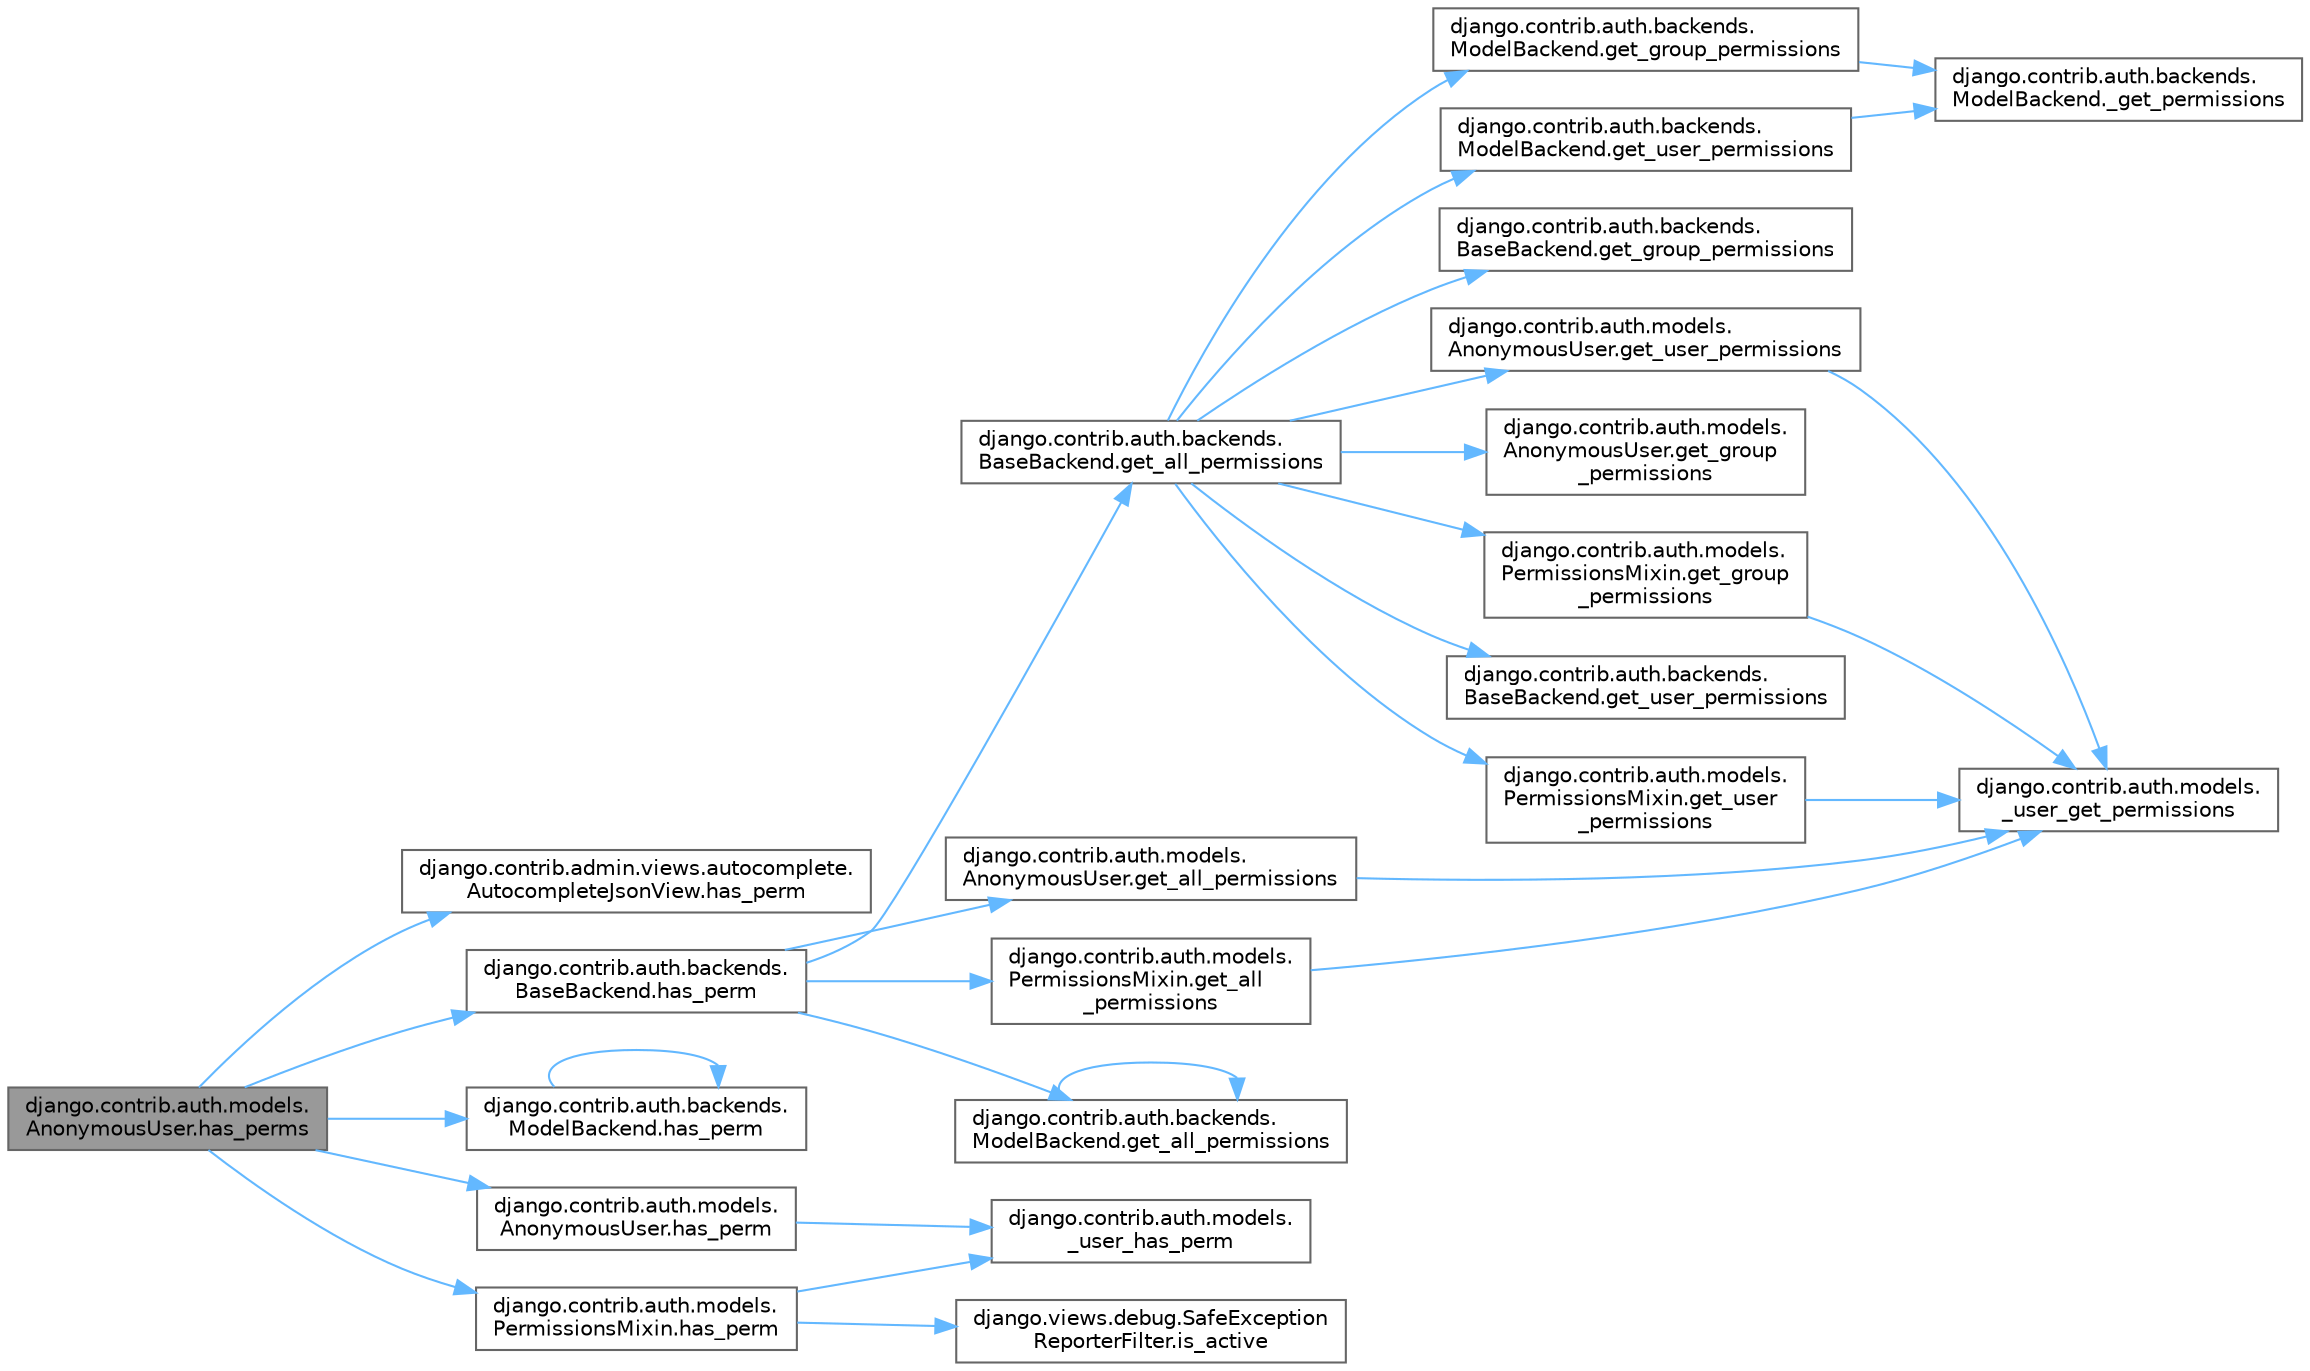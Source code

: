 digraph "django.contrib.auth.models.AnonymousUser.has_perms"
{
 // LATEX_PDF_SIZE
  bgcolor="transparent";
  edge [fontname=Helvetica,fontsize=10,labelfontname=Helvetica,labelfontsize=10];
  node [fontname=Helvetica,fontsize=10,shape=box,height=0.2,width=0.4];
  rankdir="LR";
  Node1 [id="Node000001",label="django.contrib.auth.models.\lAnonymousUser.has_perms",height=0.2,width=0.4,color="gray40", fillcolor="grey60", style="filled", fontcolor="black",tooltip=" "];
  Node1 -> Node2 [id="edge1_Node000001_Node000002",color="steelblue1",style="solid",tooltip=" "];
  Node2 [id="Node000002",label="django.contrib.admin.views.autocomplete.\lAutocompleteJsonView.has_perm",height=0.2,width=0.4,color="grey40", fillcolor="white", style="filled",URL="$classdjango_1_1contrib_1_1admin_1_1views_1_1autocomplete_1_1_autocomplete_json_view.html#aa14ac0e0041af4689f2613b174242511",tooltip=" "];
  Node1 -> Node3 [id="edge2_Node000001_Node000003",color="steelblue1",style="solid",tooltip=" "];
  Node3 [id="Node000003",label="django.contrib.auth.backends.\lBaseBackend.has_perm",height=0.2,width=0.4,color="grey40", fillcolor="white", style="filled",URL="$classdjango_1_1contrib_1_1auth_1_1backends_1_1_base_backend.html#a54b5f90cd6449123239f59649b82c7d4",tooltip=" "];
  Node3 -> Node4 [id="edge3_Node000003_Node000004",color="steelblue1",style="solid",tooltip=" "];
  Node4 [id="Node000004",label="django.contrib.auth.backends.\lBaseBackend.get_all_permissions",height=0.2,width=0.4,color="grey40", fillcolor="white", style="filled",URL="$classdjango_1_1contrib_1_1auth_1_1backends_1_1_base_backend.html#a7cd08401e3d218b28aadf023a10220c6",tooltip=" "];
  Node4 -> Node5 [id="edge4_Node000004_Node000005",color="steelblue1",style="solid",tooltip=" "];
  Node5 [id="Node000005",label="django.contrib.auth.backends.\lBaseBackend.get_group_permissions",height=0.2,width=0.4,color="grey40", fillcolor="white", style="filled",URL="$classdjango_1_1contrib_1_1auth_1_1backends_1_1_base_backend.html#aa14c91e7952a3a2a43bfe6e20d014ee3",tooltip=" "];
  Node4 -> Node6 [id="edge5_Node000004_Node000006",color="steelblue1",style="solid",tooltip=" "];
  Node6 [id="Node000006",label="django.contrib.auth.backends.\lModelBackend.get_group_permissions",height=0.2,width=0.4,color="grey40", fillcolor="white", style="filled",URL="$classdjango_1_1contrib_1_1auth_1_1backends_1_1_model_backend.html#abaec0edf76c4e14a754d0f0cf7f72ce8",tooltip=" "];
  Node6 -> Node7 [id="edge6_Node000006_Node000007",color="steelblue1",style="solid",tooltip=" "];
  Node7 [id="Node000007",label="django.contrib.auth.backends.\lModelBackend._get_permissions",height=0.2,width=0.4,color="grey40", fillcolor="white", style="filled",URL="$classdjango_1_1contrib_1_1auth_1_1backends_1_1_model_backend.html#a0ceda03103ca814610abc3dfc18cc25e",tooltip=" "];
  Node4 -> Node8 [id="edge7_Node000004_Node000008",color="steelblue1",style="solid",tooltip=" "];
  Node8 [id="Node000008",label="django.contrib.auth.models.\lAnonymousUser.get_group\l_permissions",height=0.2,width=0.4,color="grey40", fillcolor="white", style="filled",URL="$classdjango_1_1contrib_1_1auth_1_1models_1_1_anonymous_user.html#a0dc1e274d52deef76799b7d8abbd4be5",tooltip=" "];
  Node4 -> Node9 [id="edge8_Node000004_Node000009",color="steelblue1",style="solid",tooltip=" "];
  Node9 [id="Node000009",label="django.contrib.auth.models.\lPermissionsMixin.get_group\l_permissions",height=0.2,width=0.4,color="grey40", fillcolor="white", style="filled",URL="$classdjango_1_1contrib_1_1auth_1_1models_1_1_permissions_mixin.html#ad388ebc3987f6b65b737d4c6cfa79009",tooltip=" "];
  Node9 -> Node10 [id="edge9_Node000009_Node000010",color="steelblue1",style="solid",tooltip=" "];
  Node10 [id="Node000010",label="django.contrib.auth.models.\l_user_get_permissions",height=0.2,width=0.4,color="grey40", fillcolor="white", style="filled",URL="$namespacedjango_1_1contrib_1_1auth_1_1models.html#a8099fae7782c268569d1ea91533f33af",tooltip=" "];
  Node4 -> Node11 [id="edge10_Node000004_Node000011",color="steelblue1",style="solid",tooltip=" "];
  Node11 [id="Node000011",label="django.contrib.auth.backends.\lBaseBackend.get_user_permissions",height=0.2,width=0.4,color="grey40", fillcolor="white", style="filled",URL="$classdjango_1_1contrib_1_1auth_1_1backends_1_1_base_backend.html#a863902a2c1171ac1ea9b6cf42b17bf1c",tooltip=" "];
  Node4 -> Node12 [id="edge11_Node000004_Node000012",color="steelblue1",style="solid",tooltip=" "];
  Node12 [id="Node000012",label="django.contrib.auth.backends.\lModelBackend.get_user_permissions",height=0.2,width=0.4,color="grey40", fillcolor="white", style="filled",URL="$classdjango_1_1contrib_1_1auth_1_1backends_1_1_model_backend.html#a9c1076b80494436a3eedf13c7bf293c3",tooltip=" "];
  Node12 -> Node7 [id="edge12_Node000012_Node000007",color="steelblue1",style="solid",tooltip=" "];
  Node4 -> Node13 [id="edge13_Node000004_Node000013",color="steelblue1",style="solid",tooltip=" "];
  Node13 [id="Node000013",label="django.contrib.auth.models.\lAnonymousUser.get_user_permissions",height=0.2,width=0.4,color="grey40", fillcolor="white", style="filled",URL="$classdjango_1_1contrib_1_1auth_1_1models_1_1_anonymous_user.html#a6ae6ce54cb3ee98b0a12ed8cb950e8cc",tooltip=" "];
  Node13 -> Node10 [id="edge14_Node000013_Node000010",color="steelblue1",style="solid",tooltip=" "];
  Node4 -> Node14 [id="edge15_Node000004_Node000014",color="steelblue1",style="solid",tooltip=" "];
  Node14 [id="Node000014",label="django.contrib.auth.models.\lPermissionsMixin.get_user\l_permissions",height=0.2,width=0.4,color="grey40", fillcolor="white", style="filled",URL="$classdjango_1_1contrib_1_1auth_1_1models_1_1_permissions_mixin.html#ab1dfafd9fdbc03890b9cc99f77c2574e",tooltip=" "];
  Node14 -> Node10 [id="edge16_Node000014_Node000010",color="steelblue1",style="solid",tooltip=" "];
  Node3 -> Node15 [id="edge17_Node000003_Node000015",color="steelblue1",style="solid",tooltip=" "];
  Node15 [id="Node000015",label="django.contrib.auth.backends.\lModelBackend.get_all_permissions",height=0.2,width=0.4,color="grey40", fillcolor="white", style="filled",URL="$classdjango_1_1contrib_1_1auth_1_1backends_1_1_model_backend.html#ae6d34e3de3318c034667cf5a3234a53f",tooltip=" "];
  Node15 -> Node15 [id="edge18_Node000015_Node000015",color="steelblue1",style="solid",tooltip=" "];
  Node3 -> Node16 [id="edge19_Node000003_Node000016",color="steelblue1",style="solid",tooltip=" "];
  Node16 [id="Node000016",label="django.contrib.auth.models.\lAnonymousUser.get_all_permissions",height=0.2,width=0.4,color="grey40", fillcolor="white", style="filled",URL="$classdjango_1_1contrib_1_1auth_1_1models_1_1_anonymous_user.html#afa3515aa4696dffc5d03c17c731092d4",tooltip=" "];
  Node16 -> Node10 [id="edge20_Node000016_Node000010",color="steelblue1",style="solid",tooltip=" "];
  Node3 -> Node17 [id="edge21_Node000003_Node000017",color="steelblue1",style="solid",tooltip=" "];
  Node17 [id="Node000017",label="django.contrib.auth.models.\lPermissionsMixin.get_all\l_permissions",height=0.2,width=0.4,color="grey40", fillcolor="white", style="filled",URL="$classdjango_1_1contrib_1_1auth_1_1models_1_1_permissions_mixin.html#a9a3d36741779a96f8ba89718a3df98f2",tooltip=" "];
  Node17 -> Node10 [id="edge22_Node000017_Node000010",color="steelblue1",style="solid",tooltip=" "];
  Node1 -> Node18 [id="edge23_Node000001_Node000018",color="steelblue1",style="solid",tooltip=" "];
  Node18 [id="Node000018",label="django.contrib.auth.backends.\lModelBackend.has_perm",height=0.2,width=0.4,color="grey40", fillcolor="white", style="filled",URL="$classdjango_1_1contrib_1_1auth_1_1backends_1_1_model_backend.html#a769db3de2820b1bec0bb949067e5bea9",tooltip=" "];
  Node18 -> Node18 [id="edge24_Node000018_Node000018",color="steelblue1",style="solid",tooltip=" "];
  Node1 -> Node19 [id="edge25_Node000001_Node000019",color="steelblue1",style="solid",tooltip=" "];
  Node19 [id="Node000019",label="django.contrib.auth.models.\lAnonymousUser.has_perm",height=0.2,width=0.4,color="grey40", fillcolor="white", style="filled",URL="$classdjango_1_1contrib_1_1auth_1_1models_1_1_anonymous_user.html#afe31ff4c3fe8c730ffbb9b26bad619aa",tooltip=" "];
  Node19 -> Node20 [id="edge26_Node000019_Node000020",color="steelblue1",style="solid",tooltip=" "];
  Node20 [id="Node000020",label="django.contrib.auth.models.\l_user_has_perm",height=0.2,width=0.4,color="grey40", fillcolor="white", style="filled",URL="$namespacedjango_1_1contrib_1_1auth_1_1models.html#ae92bab7b3e5902106f60cc1ed6b12d85",tooltip=" "];
  Node1 -> Node21 [id="edge27_Node000001_Node000021",color="steelblue1",style="solid",tooltip=" "];
  Node21 [id="Node000021",label="django.contrib.auth.models.\lPermissionsMixin.has_perm",height=0.2,width=0.4,color="grey40", fillcolor="white", style="filled",URL="$classdjango_1_1contrib_1_1auth_1_1models_1_1_permissions_mixin.html#ae066b3b02537b4279928ac34f4fbf57e",tooltip=" "];
  Node21 -> Node20 [id="edge28_Node000021_Node000020",color="steelblue1",style="solid",tooltip=" "];
  Node21 -> Node22 [id="edge29_Node000021_Node000022",color="steelblue1",style="solid",tooltip=" "];
  Node22 [id="Node000022",label="django.views.debug.SafeException\lReporterFilter.is_active",height=0.2,width=0.4,color="grey40", fillcolor="white", style="filled",URL="$classdjango_1_1views_1_1debug_1_1_safe_exception_reporter_filter.html#aab8528c7619c84a33b62e94264a3a339",tooltip=" "];
}
